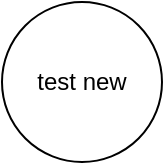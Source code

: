 <mxfile version="14.6.9" type="github"><diagram id="8p0bb0TnZVbE6Ii-emuZ" name="Page-1"><mxGraphModel dx="1038" dy="580" grid="1" gridSize="10" guides="1" tooltips="1" connect="1" arrows="1" fold="1" page="1" pageScale="1" pageWidth="850" pageHeight="1100" math="0" shadow="0"><root><mxCell id="0"/><mxCell id="1" parent="0"/><mxCell id="yoAAK-_w_LPxk7QZyAW5-1" value="test new" style="ellipse;whiteSpace=wrap;html=1;aspect=fixed;" vertex="1" parent="1"><mxGeometry x="380" y="260" width="80" height="80" as="geometry"/></mxCell></root></mxGraphModel></diagram></mxfile>
